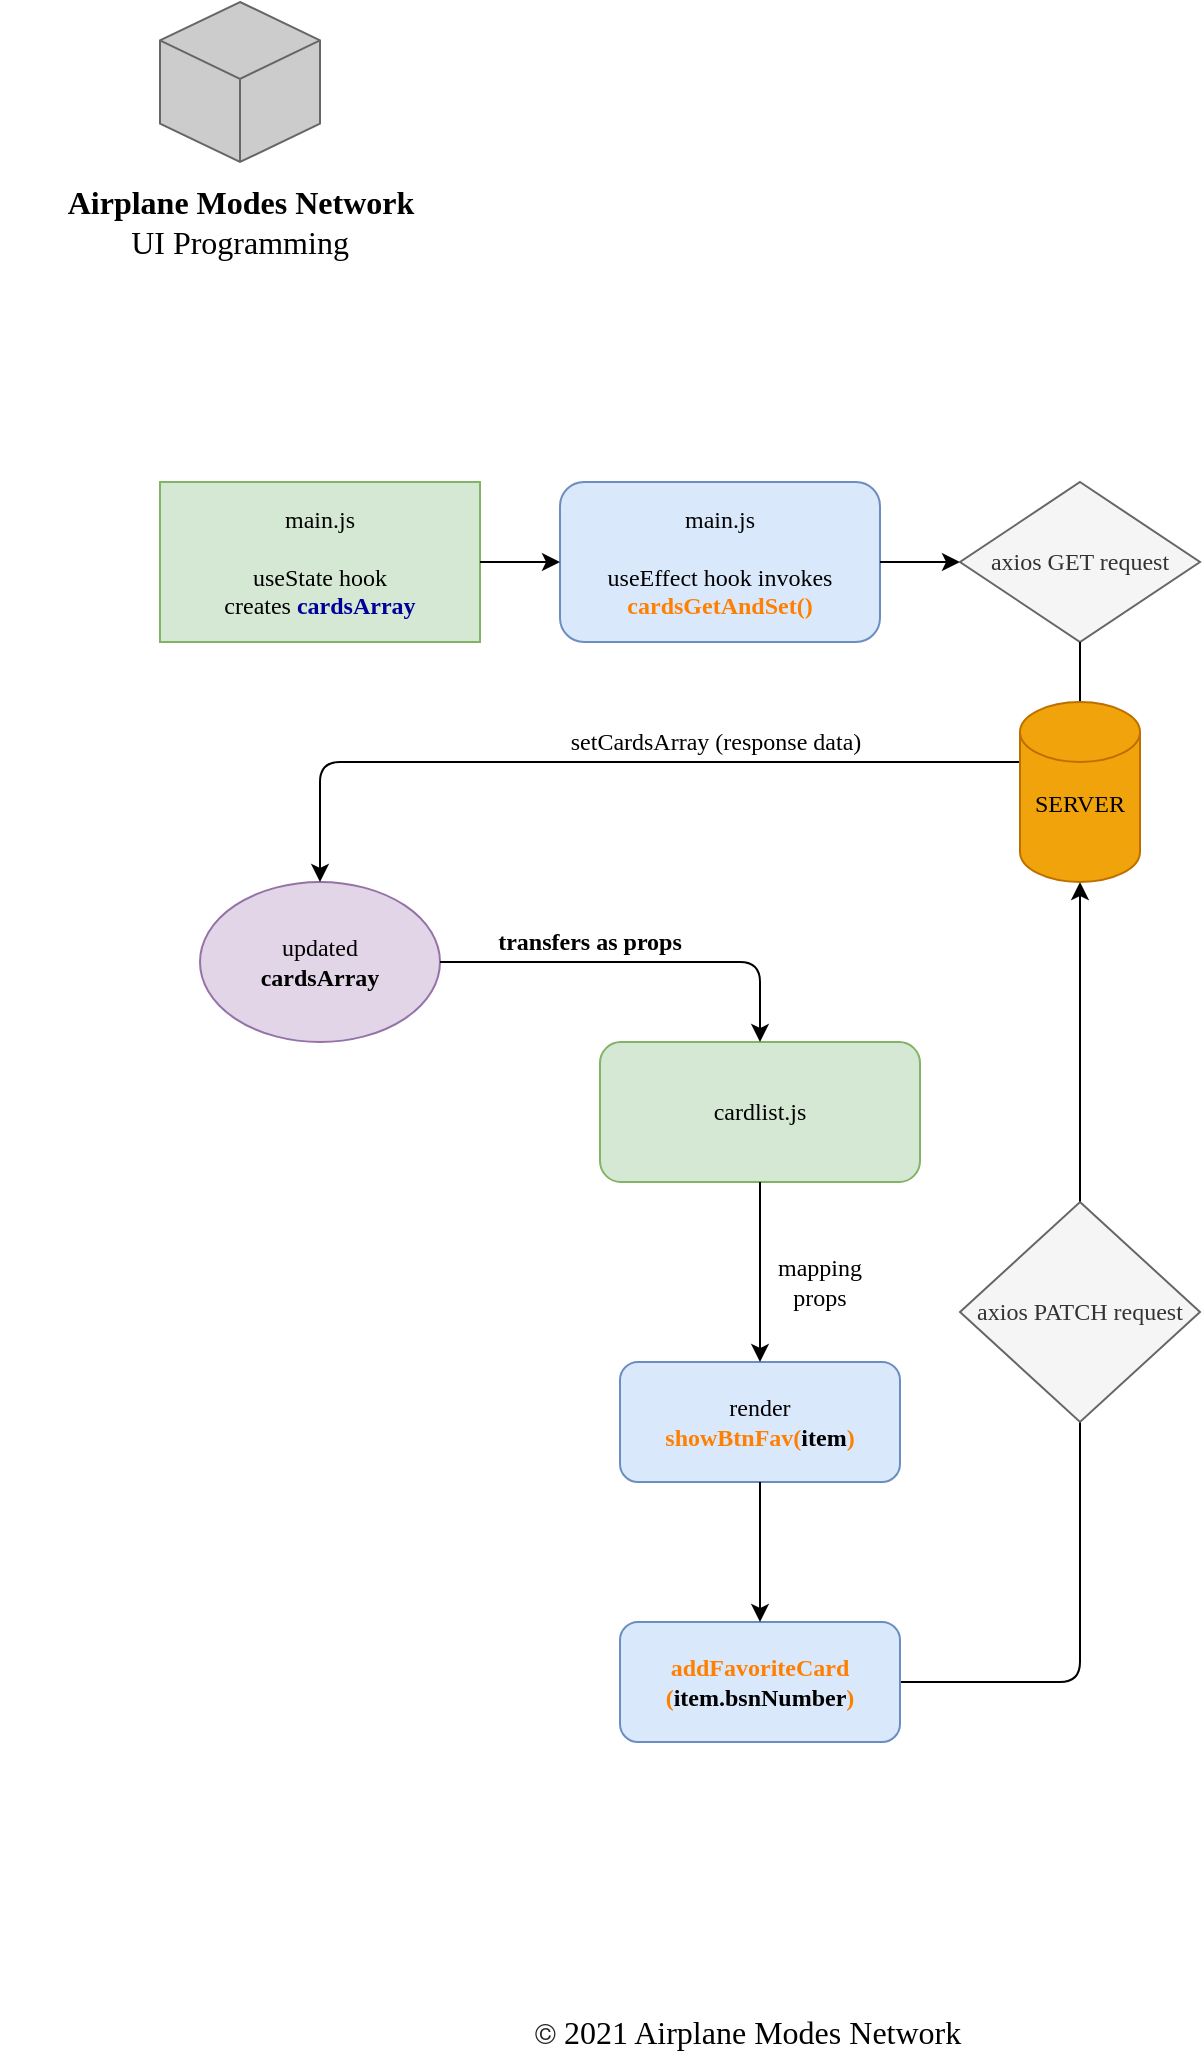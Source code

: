 <mxfile version="14.6.13" type="device"><diagram id="qGpGABQ5d1bLVqfq1qro" name="Page-1"><mxGraphModel dx="946" dy="1803" grid="1" gridSize="10" guides="1" tooltips="1" connect="1" arrows="1" fold="1" page="1" pageScale="1" pageWidth="827" pageHeight="1169" math="0" shadow="0"><root><mxCell id="0"/><mxCell id="1" parent="0"/><mxCell id="YsE3BUQbos4mSQHbI3pj-25" value="" style="endArrow=classic;html=1;fontFamily=JetBrains Mono;fontSource=https%3A%2F%2Ffonts.googleapis.com%2Fcss%3Ffamily%3DJetBrains%2BMono;exitX=1;exitY=0.5;exitDx=0;exitDy=0;" edge="1" parent="1" source="YsE3BUQbos4mSQHbI3pj-21"><mxGeometry width="50" height="50" relative="1" as="geometry"><mxPoint x="350" y="-530" as="sourcePoint"/><mxPoint x="580" y="-680" as="targetPoint"/><Array as="points"><mxPoint x="580" y="-280"/></Array></mxGeometry></mxCell><mxCell id="mAKlx-0-kVAxt7BrDNov-3" value="" style="html=1;whiteSpace=wrap;shape=isoCube2;backgroundOutline=1;isoAngle=15;fontStyle=0;strokeColor=#666666;fontColor=#333333;gradientDirection=east;fillColor=#CCCCCC;fontFamily=Ubuntu;fontSource=https%3A%2F%2Ffonts.googleapis.com%2Fcss%3Ffamily%3DUbuntu;" parent="1" vertex="1"><mxGeometry x="120" y="-1120" width="80" height="80" as="geometry"/></mxCell><mxCell id="mAKlx-0-kVAxt7BrDNov-6" value="Airplane Modes Network" style="text;strokeColor=none;fillColor=none;html=1;fontSize=16;fontStyle=1;verticalAlign=middle;align=center;fontFamily=Ubuntu;fontSource=https%3A%2F%2Ffonts.googleapis.com%2Fcss%3Ffamily%3DUbuntu;" parent="1" vertex="1"><mxGeometry x="40" y="-1040" width="240" height="40" as="geometry"/></mxCell><mxCell id="mAKlx-0-kVAxt7BrDNov-7" value="UI Programming" style="text;html=1;strokeColor=none;fillColor=none;align=center;verticalAlign=middle;whiteSpace=wrap;rounded=0;fontFamily=Ubuntu;fontSize=16;fontSource=https%3A%2F%2Ffonts.googleapis.com%2Fcss%3Ffamily%3DUbuntu;" parent="1" vertex="1"><mxGeometry x="80" y="-1010" width="160" height="20" as="geometry"/></mxCell><mxCell id="mAKlx-0-kVAxt7BrDNov-17" value="&lt;span style=&quot;color: rgb(34 , 34 , 34) ; font-family: &amp;#34;ddg_proximanova&amp;#34; , &amp;#34;ddg_proximanova_ui_0&amp;#34; , &amp;#34;ddg_proximanova_ui_1&amp;#34; , &amp;#34;ddg_proximanova_ui_2&amp;#34; , &amp;#34;ddg_proximanova_ui_3&amp;#34; , &amp;#34;ddg_proximanova_ui_4&amp;#34; , &amp;#34;ddg_proximanova_ui_5&amp;#34; , &amp;#34;ddg_proximanova_ui_6&amp;#34; , &amp;#34;proxima nova&amp;#34; , &amp;#34;helvetica neue&amp;#34; , &amp;#34;helvetica&amp;#34; , &amp;#34;segoe ui&amp;#34; , &amp;#34;nimbus sans l&amp;#34; , &amp;#34;liberation sans&amp;#34; , &amp;#34;open sans&amp;#34; , &amp;#34;freesans&amp;#34; , &amp;#34;arial&amp;#34; , sans-serif ; font-size: 14.4px ; text-align: left ; background-color: rgb(255 , 255 , 255)&quot;&gt;©&lt;/span&gt;&amp;nbsp;2021 Airplane Modes Network" style="text;html=1;strokeColor=none;fillColor=none;align=center;verticalAlign=middle;whiteSpace=wrap;rounded=0;fontFamily=Ubuntu;fontSize=16;fontSource=https%3A%2F%2Ffonts.googleapis.com%2Fcss%3Ffamily%3DUbuntu;" parent="1" vertex="1"><mxGeometry x="254" y="-120" width="320" height="30" as="geometry"/></mxCell><mxCell id="YsE3BUQbos4mSQHbI3pj-1" value="main.js&lt;br&gt;&lt;br&gt;useState hook&lt;br&gt;creates &lt;b&gt;&lt;font color=&quot;#000099&quot;&gt;cardsArray&lt;/font&gt;&lt;/b&gt;" style="rounded=0;whiteSpace=wrap;html=1;fontFamily=JetBrains Mono;fontSource=https%3A%2F%2Ffonts.googleapis.com%2Fcss%3Ffamily%3DJetBrains%2BMono;fillColor=#d5e8d4;strokeColor=#82b366;" vertex="1" parent="1"><mxGeometry x="120" y="-880" width="160" height="80" as="geometry"/></mxCell><mxCell id="YsE3BUQbos4mSQHbI3pj-3" value="&lt;font face=&quot;JetBrains Mono&quot;&gt;main.js&lt;br&gt;&lt;br&gt;useEffect hook invokes &lt;b&gt;&lt;font color=&quot;#ff8000&quot;&gt;cardsGetAndSet()&lt;/font&gt;&lt;/b&gt;&lt;br&gt;&lt;/font&gt;" style="rounded=1;whiteSpace=wrap;html=1;fillColor=#dae8fc;strokeColor=#6c8ebf;" vertex="1" parent="1"><mxGeometry x="320" y="-880" width="160" height="80" as="geometry"/></mxCell><mxCell id="YsE3BUQbos4mSQHbI3pj-4" value="" style="endArrow=classic;html=1;entryX=0;entryY=0.5;entryDx=0;entryDy=0;exitX=1;exitY=0.5;exitDx=0;exitDy=0;" edge="1" parent="1" source="YsE3BUQbos4mSQHbI3pj-1" target="YsE3BUQbos4mSQHbI3pj-3"><mxGeometry width="50" height="50" relative="1" as="geometry"><mxPoint x="350" y="-770" as="sourcePoint"/><mxPoint x="400" y="-820" as="targetPoint"/></mxGeometry></mxCell><mxCell id="YsE3BUQbos4mSQHbI3pj-6" value="" style="endArrow=classic;html=1;exitX=1;exitY=0.5;exitDx=0;exitDy=0;" edge="1" parent="1" source="YsE3BUQbos4mSQHbI3pj-3"><mxGeometry width="50" height="50" relative="1" as="geometry"><mxPoint x="350" y="-770" as="sourcePoint"/><mxPoint x="520" y="-840" as="targetPoint"/></mxGeometry></mxCell><mxCell id="YsE3BUQbos4mSQHbI3pj-7" value="&lt;font face=&quot;JetBrains Mono&quot; data-font-src=&quot;https://fonts.googleapis.com/css?family=JetBrains+Mono&quot;&gt;setCardsArray (response data)&lt;/font&gt;" style="text;html=1;strokeColor=none;fillColor=none;align=center;verticalAlign=middle;whiteSpace=wrap;rounded=0;" vertex="1" parent="1"><mxGeometry x="280" y="-760" width="236" height="20" as="geometry"/></mxCell><mxCell id="YsE3BUQbos4mSQHbI3pj-8" value="&lt;font face=&quot;JetBrains Mono&quot; data-font-src=&quot;https://fonts.googleapis.com/css?family=JetBrains+Mono&quot;&gt;updated&lt;br&gt;&lt;b&gt;cardsArray&lt;/b&gt;&lt;/font&gt;" style="ellipse;whiteSpace=wrap;html=1;fillColor=#e1d5e7;strokeColor=#9673a6;" vertex="1" parent="1"><mxGeometry x="140" y="-680" width="120" height="80" as="geometry"/></mxCell><mxCell id="YsE3BUQbos4mSQHbI3pj-10" value="&lt;font face=&quot;JetBrains Mono&quot;&gt;axios GET request&lt;/font&gt;" style="rhombus;whiteSpace=wrap;html=1;fillColor=#f5f5f5;strokeColor=#666666;fontColor=#333333;" vertex="1" parent="1"><mxGeometry x="520" y="-880" width="120" height="80" as="geometry"/></mxCell><mxCell id="YsE3BUQbos4mSQHbI3pj-11" value="" style="endArrow=classic;html=1;entryX=0.5;entryY=0;entryDx=0;entryDy=0;exitX=0.5;exitY=1;exitDx=0;exitDy=0;" edge="1" parent="1" source="YsE3BUQbos4mSQHbI3pj-10" target="YsE3BUQbos4mSQHbI3pj-8"><mxGeometry width="50" height="50" relative="1" as="geometry"><mxPoint x="200" y="-760" as="sourcePoint"/><mxPoint x="400" y="-750" as="targetPoint"/><Array as="points"><mxPoint x="580" y="-740"/><mxPoint x="200" y="-740"/></Array></mxGeometry></mxCell><mxCell id="YsE3BUQbos4mSQHbI3pj-12" value="&lt;font face=&quot;JetBrains Mono&quot; data-font-src=&quot;https://fonts.googleapis.com/css?family=JetBrains+Mono&quot;&gt;SERVER&lt;br&gt;&lt;br&gt;&lt;/font&gt;" style="shape=cylinder3;whiteSpace=wrap;html=1;boundedLbl=1;backgroundOutline=1;size=15;fillColor=#f0a30a;strokeColor=#BD7000;fontColor=#000000;" vertex="1" parent="1"><mxGeometry x="550" y="-770" width="60" height="90" as="geometry"/></mxCell><mxCell id="YsE3BUQbos4mSQHbI3pj-13" value="&lt;font face=&quot;JetBrains Mono&quot;&gt;cardlist.js&lt;/font&gt;" style="rounded=1;whiteSpace=wrap;html=1;fillColor=#d5e8d4;strokeColor=#82b366;" vertex="1" parent="1"><mxGeometry x="340" y="-600" width="160" height="70" as="geometry"/></mxCell><mxCell id="YsE3BUQbos4mSQHbI3pj-14" value="" style="endArrow=classic;html=1;entryX=0.5;entryY=0;entryDx=0;entryDy=0;exitX=1;exitY=0.5;exitDx=0;exitDy=0;" edge="1" parent="1" source="YsE3BUQbos4mSQHbI3pj-8" target="YsE3BUQbos4mSQHbI3pj-13"><mxGeometry width="50" height="50" relative="1" as="geometry"><mxPoint x="350" y="-590" as="sourcePoint"/><mxPoint x="400" y="-640" as="targetPoint"/><Array as="points"><mxPoint x="420" y="-640"/></Array></mxGeometry></mxCell><mxCell id="YsE3BUQbos4mSQHbI3pj-15" value="&lt;b&gt;transfers as props&lt;/b&gt;" style="text;html=1;strokeColor=none;fillColor=none;align=center;verticalAlign=middle;whiteSpace=wrap;rounded=0;fontFamily=JetBrains Mono;fontSource=https%3A%2F%2Ffonts.googleapis.com%2Fcss%3Ffamily%3DJetBrains%2BMono;" vertex="1" parent="1"><mxGeometry x="260" y="-660" width="150" height="20" as="geometry"/></mxCell><mxCell id="YsE3BUQbos4mSQHbI3pj-16" value="render&lt;br&gt;&lt;b&gt;&lt;font color=&quot;#ff8000&quot;&gt;showBtnFav(&lt;/font&gt;item&lt;font color=&quot;#ff8000&quot;&gt;)&lt;/font&gt;&lt;/b&gt;" style="rounded=1;whiteSpace=wrap;html=1;fontFamily=JetBrains Mono;fontSource=https%3A%2F%2Ffonts.googleapis.com%2Fcss%3Ffamily%3DJetBrains%2BMono;fillColor=#dae8fc;strokeColor=#6c8ebf;" vertex="1" parent="1"><mxGeometry x="350" y="-440" width="140" height="60" as="geometry"/></mxCell><mxCell id="YsE3BUQbos4mSQHbI3pj-17" value="" style="endArrow=classic;html=1;fontFamily=JetBrains Mono;fontSource=https%3A%2F%2Ffonts.googleapis.com%2Fcss%3Ffamily%3DJetBrains%2BMono;entryX=0.5;entryY=0;entryDx=0;entryDy=0;exitX=0.5;exitY=1;exitDx=0;exitDy=0;" edge="1" parent="1" source="YsE3BUQbos4mSQHbI3pj-13" target="YsE3BUQbos4mSQHbI3pj-16"><mxGeometry width="50" height="50" relative="1" as="geometry"><mxPoint x="350" y="-540" as="sourcePoint"/><mxPoint x="400" y="-590" as="targetPoint"/></mxGeometry></mxCell><mxCell id="YsE3BUQbos4mSQHbI3pj-18" value="mapping&lt;br&gt;props" style="text;html=1;strokeColor=none;fillColor=none;align=center;verticalAlign=middle;whiteSpace=wrap;rounded=0;fontFamily=JetBrains Mono;fontSource=https%3A%2F%2Ffonts.googleapis.com%2Fcss%3Ffamily%3DJetBrains%2BMono;" vertex="1" parent="1"><mxGeometry x="420" y="-490" width="60" height="20" as="geometry"/></mxCell><mxCell id="YsE3BUQbos4mSQHbI3pj-21" value="&lt;b&gt;&lt;font color=&quot;#ff8000&quot;&gt;addFavoriteCard&lt;br&gt;(&lt;/font&gt;item.bsnNumber&lt;font color=&quot;#ff8000&quot;&gt;)&lt;/font&gt;&lt;/b&gt;" style="rounded=1;whiteSpace=wrap;html=1;fontFamily=JetBrains Mono;fontSource=https%3A%2F%2Ffonts.googleapis.com%2Fcss%3Ffamily%3DJetBrains%2BMono;fillColor=#dae8fc;strokeColor=#6c8ebf;" vertex="1" parent="1"><mxGeometry x="350" y="-310" width="140" height="60" as="geometry"/></mxCell><mxCell id="YsE3BUQbos4mSQHbI3pj-22" value="&lt;font face=&quot;JetBrains Mono&quot;&gt;axios PATCH request&lt;/font&gt;" style="rhombus;whiteSpace=wrap;html=1;fillColor=#f5f5f5;strokeColor=#666666;fontColor=#333333;" vertex="1" parent="1"><mxGeometry x="520" y="-520" width="120" height="110" as="geometry"/></mxCell><mxCell id="YsE3BUQbos4mSQHbI3pj-23" value="" style="endArrow=classic;html=1;fontFamily=JetBrains Mono;fontSource=https%3A%2F%2Ffonts.googleapis.com%2Fcss%3Ffamily%3DJetBrains%2BMono;entryX=0.5;entryY=0;entryDx=0;entryDy=0;exitX=0.5;exitY=1;exitDx=0;exitDy=0;" edge="1" parent="1" source="YsE3BUQbos4mSQHbI3pj-16" target="YsE3BUQbos4mSQHbI3pj-21"><mxGeometry width="50" height="50" relative="1" as="geometry"><mxPoint x="350" y="-520" as="sourcePoint"/><mxPoint x="400" y="-570" as="targetPoint"/></mxGeometry></mxCell></root></mxGraphModel></diagram></mxfile>